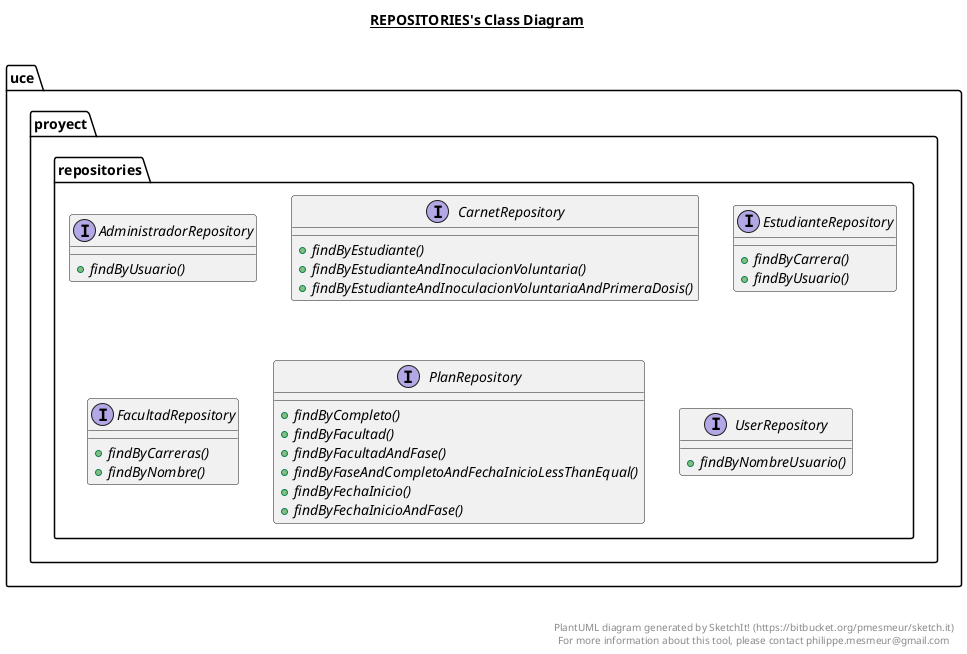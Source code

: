 @startuml

title __REPOSITORIES's Class Diagram__\n

    namespace uce.proyect {
      namespace repositories {
        interface uce.proyect.repositories.AdministradorRepository {
            {abstract} + findByUsuario()
        }
    }
  }
  

    namespace uce.proyect {
      namespace repositories {
        interface uce.proyect.repositories.CarnetRepository {
            {abstract} + findByEstudiante()
            {abstract} + findByEstudianteAndInoculacionVoluntaria()
            {abstract} + findByEstudianteAndInoculacionVoluntariaAndPrimeraDosis()
      }
    }
  }
  

    namespace uce.proyect {
      namespace repositories {
        interface uce.proyect.repositories.EstudianteRepository {
            {abstract} + findByCarrera()
            {abstract} + findByUsuario()
      }
    }
  }
  

    namespace uce.proyect {
      namespace repositories {
        interface uce.proyect.repositories.FacultadRepository {
            {abstract} + findByCarreras()
            {abstract} + findByNombre()
        }
    }
  }
  

    namespace uce.proyect {
      namespace repositories {
        interface uce.proyect.repositories.PlanRepository {
            {abstract} + findByCompleto()
            {abstract} + findByFacultad()
            {abstract} + findByFacultadAndFase()
            {abstract} + findByFaseAndCompletoAndFechaInicioLessThanEqual()
            {abstract} + findByFechaInicio()
            {abstract} + findByFechaInicioAndFase()
      }
    }
  }
  

    namespace uce.proyect {
      namespace repositories {
        interface uce.proyect.repositories.UserRepository {
            {abstract} + findByNombreUsuario()
        }
    }
  }
  



right footer


PlantUML diagram generated by SketchIt! (https://bitbucket.org/pmesmeur/sketch.it)
For more information about this tool, please contact philippe.mesmeur@gmail.com
endfooter

@enduml
